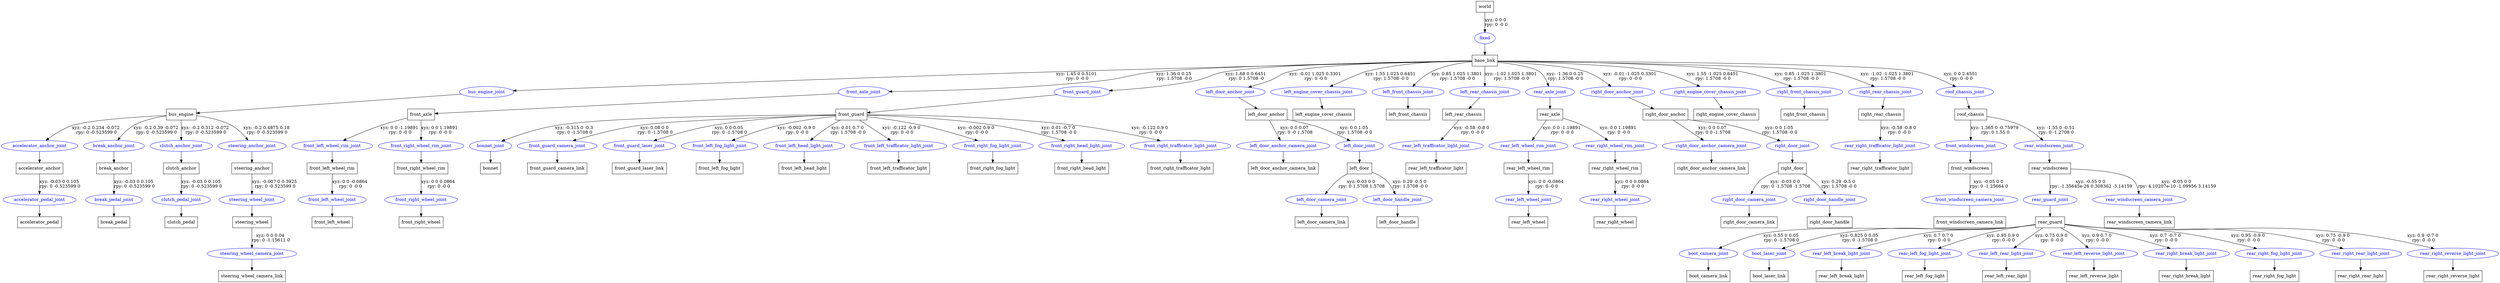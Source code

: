 digraph G {
node [shape=box];
"world" [label="world"];
"base_link" [label="base_link"];
"bus_engine" [label="bus_engine"];
"accelerator_anchor" [label="accelerator_anchor"];
"accelerator_pedal" [label="accelerator_pedal"];
"break_anchor" [label="break_anchor"];
"break_pedal" [label="break_pedal"];
"clutch_anchor" [label="clutch_anchor"];
"clutch_pedal" [label="clutch_pedal"];
"steering_anchor" [label="steering_anchor"];
"steering_wheel" [label="steering_wheel"];
"steering_wheel_camera_link" [label="steering_wheel_camera_link"];
"front_axle" [label="front_axle"];
"front_left_wheel_rim" [label="front_left_wheel_rim"];
"front_left_wheel" [label="front_left_wheel"];
"front_right_wheel_rim" [label="front_right_wheel_rim"];
"front_right_wheel" [label="front_right_wheel"];
"front_guard" [label="front_guard"];
"bonnet" [label="bonnet"];
"front_guard_camera_link" [label="front_guard_camera_link"];
"front_guard_laser_link" [label="front_guard_laser_link"];
"front_left_fog_light" [label="front_left_fog_light"];
"front_left_head_light" [label="front_left_head_light"];
"front_left_trafficator_light" [label="front_left_trafficator_light"];
"front_right_fog_light" [label="front_right_fog_light"];
"front_right_head_light" [label="front_right_head_light"];
"front_right_trafficator_light" [label="front_right_trafficator_light"];
"left_door_anchor" [label="left_door_anchor"];
"left_door_anchor_camera_link" [label="left_door_anchor_camera_link"];
"left_door" [label="left_door"];
"left_door_camera_link" [label="left_door_camera_link"];
"left_door_handle" [label="left_door_handle"];
"left_engine_cover_chassis" [label="left_engine_cover_chassis"];
"left_front_chassis" [label="left_front_chassis"];
"left_rear_chassis" [label="left_rear_chassis"];
"rear_left_trafficator_light" [label="rear_left_trafficator_light"];
"rear_axle" [label="rear_axle"];
"rear_left_wheel_rim" [label="rear_left_wheel_rim"];
"rear_left_wheel" [label="rear_left_wheel"];
"rear_right_wheel_rim" [label="rear_right_wheel_rim"];
"rear_right_wheel" [label="rear_right_wheel"];
"right_door_anchor" [label="right_door_anchor"];
"right_door_anchor_camera_link" [label="right_door_anchor_camera_link"];
"right_door" [label="right_door"];
"right_door_camera_link" [label="right_door_camera_link"];
"right_door_handle" [label="right_door_handle"];
"right_engine_cover_chassis" [label="right_engine_cover_chassis"];
"right_front_chassis" [label="right_front_chassis"];
"right_rear_chassis" [label="right_rear_chassis"];
"rear_right_trafficator_light" [label="rear_right_trafficator_light"];
"roof_chassis" [label="roof_chassis"];
"front_windscreen" [label="front_windscreen"];
"front_windscreen_camera_link" [label="front_windscreen_camera_link"];
"rear_windscreen" [label="rear_windscreen"];
"rear_guard" [label="rear_guard"];
"boot_camera_link" [label="boot_camera_link"];
"boot_laser_link" [label="boot_laser_link"];
"rear_left_break_light" [label="rear_left_break_light"];
"rear_left_fog_light" [label="rear_left_fog_light"];
"rear_left_rear_light" [label="rear_left_rear_light"];
"rear_left_reverse_light" [label="rear_left_reverse_light"];
"rear_right_break_light" [label="rear_right_break_light"];
"rear_right_fog_light" [label="rear_right_fog_light"];
"rear_right_rear_light" [label="rear_right_rear_light"];
"rear_right_reverse_light" [label="rear_right_reverse_light"];
"rear_windscreen_camera_link" [label="rear_windscreen_camera_link"];
node [shape=ellipse, color=blue, fontcolor=blue];
"world" -> "fixed" [label="xyz: 0 0 0 \nrpy: 0 -0 0"]
"fixed" -> "base_link"
"base_link" -> "bus_engine_joint" [label="xyz: 1.45 0 0.5101 \nrpy: 0 -0 0"]
"bus_engine_joint" -> "bus_engine"
"bus_engine" -> "accelerator_anchor_joint" [label="xyz: -0.2 0.234 -0.072 \nrpy: 0 -0.523599 0"]
"accelerator_anchor_joint" -> "accelerator_anchor"
"accelerator_anchor" -> "accelerator_pedal_joint" [label="xyz: -0.03 0 0.105 \nrpy: 0 -0.523599 0"]
"accelerator_pedal_joint" -> "accelerator_pedal"
"bus_engine" -> "break_anchor_joint" [label="xyz: -0.2 0.39 -0.072 \nrpy: 0 -0.523599 0"]
"break_anchor_joint" -> "break_anchor"
"break_anchor" -> "break_pedal_joint" [label="xyz: -0.03 0 0.105 \nrpy: 0 -0.523599 0"]
"break_pedal_joint" -> "break_pedal"
"bus_engine" -> "clutch_anchor_joint" [label="xyz: -0.2 0.312 -0.072 \nrpy: 0 -0.523599 0"]
"clutch_anchor_joint" -> "clutch_anchor"
"clutch_anchor" -> "clutch_pedal_joint" [label="xyz: -0.03 0 0.105 \nrpy: 0 -0.523599 0"]
"clutch_pedal_joint" -> "clutch_pedal"
"bus_engine" -> "steering_anchor_joint" [label="xyz: -0.2 0.4875 0.18 \nrpy: 0 -0.523599 0"]
"steering_anchor_joint" -> "steering_anchor"
"steering_anchor" -> "steering_wheel_joint" [label="xyz: -0.007 0 0.3925 \nrpy: 0 -0.523599 0"]
"steering_wheel_joint" -> "steering_wheel"
"steering_wheel" -> "steering_wheel_camera_joint" [label="xyz: 0 0 0.04 \nrpy: 0 -1.15611 0"]
"steering_wheel_camera_joint" -> "steering_wheel_camera_link"
"base_link" -> "front_axle_joint" [label="xyz: 1.36 0 0.25 \nrpy: 1.5708 -0 0"]
"front_axle_joint" -> "front_axle"
"front_axle" -> "front_left_wheel_rim_joint" [label="xyz: 0 0 -1.19891 \nrpy: 0 -0 0"]
"front_left_wheel_rim_joint" -> "front_left_wheel_rim"
"front_left_wheel_rim" -> "front_left_wheel_joint" [label="xyz: 0 0 -0.0864 \nrpy: 0 -0 0"]
"front_left_wheel_joint" -> "front_left_wheel"
"front_axle" -> "front_right_wheel_rim_joint" [label="xyz: 0 0 1.19891 \nrpy: 0 -0 0"]
"front_right_wheel_rim_joint" -> "front_right_wheel_rim"
"front_right_wheel_rim" -> "front_right_wheel_joint" [label="xyz: 0 0 0.0864 \nrpy: 0 -0 0"]
"front_right_wheel_joint" -> "front_right_wheel"
"base_link" -> "front_guard_joint" [label="xyz: 1.68 0 0.6451 \nrpy: 0 1.5708 -0"]
"front_guard_joint" -> "front_guard"
"front_guard" -> "bonnet_joint" [label="xyz: -0.315 0 -0.3 \nrpy: 0 -1.5708 0"]
"bonnet_joint" -> "bonnet"
"front_guard" -> "front_guard_camera_joint" [label="xyz: 0.08 0 0 \nrpy: 0 -1.5708 0"]
"front_guard_camera_joint" -> "front_guard_camera_link"
"front_guard" -> "front_guard_laser_joint" [label="xyz: 0 0 0.05 \nrpy: 0 -1.5708 0"]
"front_guard_laser_joint" -> "front_guard_laser_link"
"front_guard" -> "front_left_fog_light_joint" [label="xyz: -0.002 -0.9 0 \nrpy: 0 -0 0"]
"front_left_fog_light_joint" -> "front_left_fog_light"
"front_guard" -> "front_left_head_light_joint" [label="xyz: 0.01 0.7 0 \nrpy: 1.5708 -0 0"]
"front_left_head_light_joint" -> "front_left_head_light"
"front_guard" -> "front_left_trafficator_light_joint" [label="xyz: -0.122 -0.9 0 \nrpy: 0 -0 0"]
"front_left_trafficator_light_joint" -> "front_left_trafficator_light"
"front_guard" -> "front_right_fog_light_joint" [label="xyz: -0.002 0.9 0 \nrpy: 0 -0 0"]
"front_right_fog_light_joint" -> "front_right_fog_light"
"front_guard" -> "front_right_head_light_joint" [label="xyz: 0.01 -0.7 0 \nrpy: 1.5708 -0 0"]
"front_right_head_light_joint" -> "front_right_head_light"
"front_guard" -> "front_right_trafficator_light_joint" [label="xyz: -0.122 0.9 0 \nrpy: 0 -0 0"]
"front_right_trafficator_light_joint" -> "front_right_trafficator_light"
"base_link" -> "left_door_anchor_joint" [label="xyz: -0.01 1.025 0.3301 \nrpy: 0 -0 0"]
"left_door_anchor_joint" -> "left_door_anchor"
"left_door_anchor" -> "left_door_anchor_camera_joint" [label="xyz: 0 0 0.07 \nrpy: 0 -0 1.5708"]
"left_door_anchor_camera_joint" -> "left_door_anchor_camera_link"
"left_door_anchor" -> "left_door_joint" [label="xyz: 0 0 1.05 \nrpy: 1.5708 -0 0"]
"left_door_joint" -> "left_door"
"left_door" -> "left_door_camera_joint" [label="xyz: 0.03 0 0 \nrpy: 0 1.5708 1.5708"]
"left_door_camera_joint" -> "left_door_camera_link"
"left_door" -> "left_door_handle_joint" [label="xyz: 0.29 -0.5 0 \nrpy: 1.5708 -0 0"]
"left_door_handle_joint" -> "left_door_handle"
"base_link" -> "left_engine_cover_chassis_joint" [label="xyz: 1.55 1.025 0.6451 \nrpy: 1.5708 -0 0"]
"left_engine_cover_chassis_joint" -> "left_engine_cover_chassis"
"base_link" -> "left_front_chassis_joint" [label="xyz: 0.85 1.025 1.3801 \nrpy: 1.5708 -0 0"]
"left_front_chassis_joint" -> "left_front_chassis"
"base_link" -> "left_rear_chassis_joint" [label="xyz: -1.02 1.025 1.3801 \nrpy: 1.5708 -0 0"]
"left_rear_chassis_joint" -> "left_rear_chassis"
"left_rear_chassis" -> "rear_left_trafficator_light_joint" [label="xyz: -0.58 -0.8 0 \nrpy: 0 -0 0"]
"rear_left_trafficator_light_joint" -> "rear_left_trafficator_light"
"base_link" -> "rear_axle_joint" [label="xyz: -1.36 0 0.25 \nrpy: 1.5708 -0 0"]
"rear_axle_joint" -> "rear_axle"
"rear_axle" -> "rear_left_wheel_rim_joint" [label="xyz: 0 0 -1.19891 \nrpy: 0 -0 0"]
"rear_left_wheel_rim_joint" -> "rear_left_wheel_rim"
"rear_left_wheel_rim" -> "rear_left_wheel_joint" [label="xyz: 0 0 -0.0864 \nrpy: 0 -0 0"]
"rear_left_wheel_joint" -> "rear_left_wheel"
"rear_axle" -> "rear_right_wheel_rim_joint" [label="xyz: 0 0 1.19891 \nrpy: 0 -0 0"]
"rear_right_wheel_rim_joint" -> "rear_right_wheel_rim"
"rear_right_wheel_rim" -> "rear_right_wheel_joint" [label="xyz: 0 0 0.0864 \nrpy: 0 -0 0"]
"rear_right_wheel_joint" -> "rear_right_wheel"
"base_link" -> "right_door_anchor_joint" [label="xyz: -0.01 -1.025 0.3301 \nrpy: 0 -0 0"]
"right_door_anchor_joint" -> "right_door_anchor"
"right_door_anchor" -> "right_door_anchor_camera_joint" [label="xyz: 0 0 0.07 \nrpy: 0 0 -1.5708"]
"right_door_anchor_camera_joint" -> "right_door_anchor_camera_link"
"right_door_anchor" -> "right_door_joint" [label="xyz: 0 0 1.05 \nrpy: 1.5708 -0 0"]
"right_door_joint" -> "right_door"
"right_door" -> "right_door_camera_joint" [label="xyz: -0.03 0 0 \nrpy: 0 -1.5708 -1.5708"]
"right_door_camera_joint" -> "right_door_camera_link"
"right_door" -> "right_door_handle_joint" [label="xyz: 0.29 -0.5 0 \nrpy: 1.5708 -0 0"]
"right_door_handle_joint" -> "right_door_handle"
"base_link" -> "right_engine_cover_chassis_joint" [label="xyz: 1.55 -1.025 0.6451 \nrpy: 1.5708 -0 0"]
"right_engine_cover_chassis_joint" -> "right_engine_cover_chassis"
"base_link" -> "right_front_chassis_joint" [label="xyz: 0.85 -1.025 1.3801 \nrpy: 1.5708 -0 0"]
"right_front_chassis_joint" -> "right_front_chassis"
"base_link" -> "right_rear_chassis_joint" [label="xyz: -1.02 -1.025 1.3801 \nrpy: 1.5708 -0 0"]
"right_rear_chassis_joint" -> "right_rear_chassis"
"right_rear_chassis" -> "rear_right_trafficator_light_joint" [label="xyz: -0.58 -0.8 0 \nrpy: 0 -0 0"]
"rear_right_trafficator_light_joint" -> "rear_right_trafficator_light"
"base_link" -> "roof_chassis_joint" [label="xyz: 0 0 2.4551 \nrpy: 0 -0 0"]
"roof_chassis_joint" -> "roof_chassis"
"roof_chassis" -> "front_windscreen_joint" [label="xyz: 1.365 0 -0.75979 \nrpy: 0 1.55 0"]
"front_windscreen_joint" -> "front_windscreen"
"front_windscreen" -> "front_windscreen_camera_joint" [label="xyz: -0.05 0 0 \nrpy: 0 -1.25664 0"]
"front_windscreen_camera_joint" -> "front_windscreen_camera_link"
"roof_chassis" -> "rear_windscreen_joint" [label="xyz: -1.55 0 -0.51 \nrpy: 0 -1.2708 0"]
"rear_windscreen_joint" -> "rear_windscreen"
"rear_windscreen" -> "rear_guard_joint" [label="xyz: -0.55 0 0 \nrpy: -1.35645e-26 0.308362 -3.14159"]
"rear_guard_joint" -> "rear_guard"
"rear_guard" -> "boot_camera_joint" [label="xyz: 0.55 0 0.05 \nrpy: 0 -1.5708 0"]
"boot_camera_joint" -> "boot_camera_link"
"rear_guard" -> "boot_laser_joint" [label="xyz: 0.825 0 0.05 \nrpy: 0 -1.5708 0"]
"boot_laser_joint" -> "boot_laser_link"
"rear_guard" -> "rear_left_break_light_joint" [label="xyz: 0.7 0.7 0 \nrpy: 0 -0 0"]
"rear_left_break_light_joint" -> "rear_left_break_light"
"rear_guard" -> "rear_left_fog_light_joint" [label="xyz: 0.95 0.9 0 \nrpy: 0 -0 0"]
"rear_left_fog_light_joint" -> "rear_left_fog_light"
"rear_guard" -> "rear_left_rear_light_joint" [label="xyz: 0.75 0.9 0 \nrpy: 0 -0 0"]
"rear_left_rear_light_joint" -> "rear_left_rear_light"
"rear_guard" -> "rear_left_reverse_light_joint" [label="xyz: 0.9 0.7 0 \nrpy: 0 -0 0"]
"rear_left_reverse_light_joint" -> "rear_left_reverse_light"
"rear_guard" -> "rear_right_break_light_joint" [label="xyz: 0.7 -0.7 0 \nrpy: 0 -0 0"]
"rear_right_break_light_joint" -> "rear_right_break_light"
"rear_guard" -> "rear_right_fog_light_joint" [label="xyz: 0.95 -0.9 0 \nrpy: 0 -0 0"]
"rear_right_fog_light_joint" -> "rear_right_fog_light"
"rear_guard" -> "rear_right_rear_light_joint" [label="xyz: 0.75 -0.9 0 \nrpy: 0 -0 0"]
"rear_right_rear_light_joint" -> "rear_right_rear_light"
"rear_guard" -> "rear_right_reverse_light_joint" [label="xyz: 0.9 -0.7 0 \nrpy: 0 -0 0"]
"rear_right_reverse_light_joint" -> "rear_right_reverse_light"
"rear_windscreen" -> "rear_windscreen_camera_joint" [label="xyz: -0.05 0 0 \nrpy: 4.10207e-10 -1.09956 3.14159"]
"rear_windscreen_camera_joint" -> "rear_windscreen_camera_link"
}
